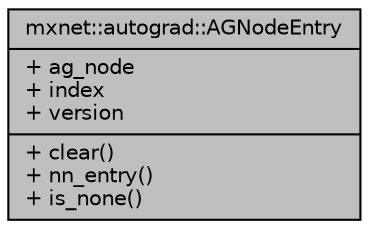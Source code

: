 digraph "mxnet::autograd::AGNodeEntry"
{
  edge [fontname="Helvetica",fontsize="10",labelfontname="Helvetica",labelfontsize="10"];
  node [fontname="Helvetica",fontsize="10",shape=record];
  Node1 [label="{mxnet::autograd::AGNodeEntry\n|+ ag_node\l+ index\l+ version\l|+ clear()\l+ nn_entry()\l+ is_none()\l}",height=0.2,width=0.4,color="black", fillcolor="grey75", style="filled" fontcolor="black"];
}
